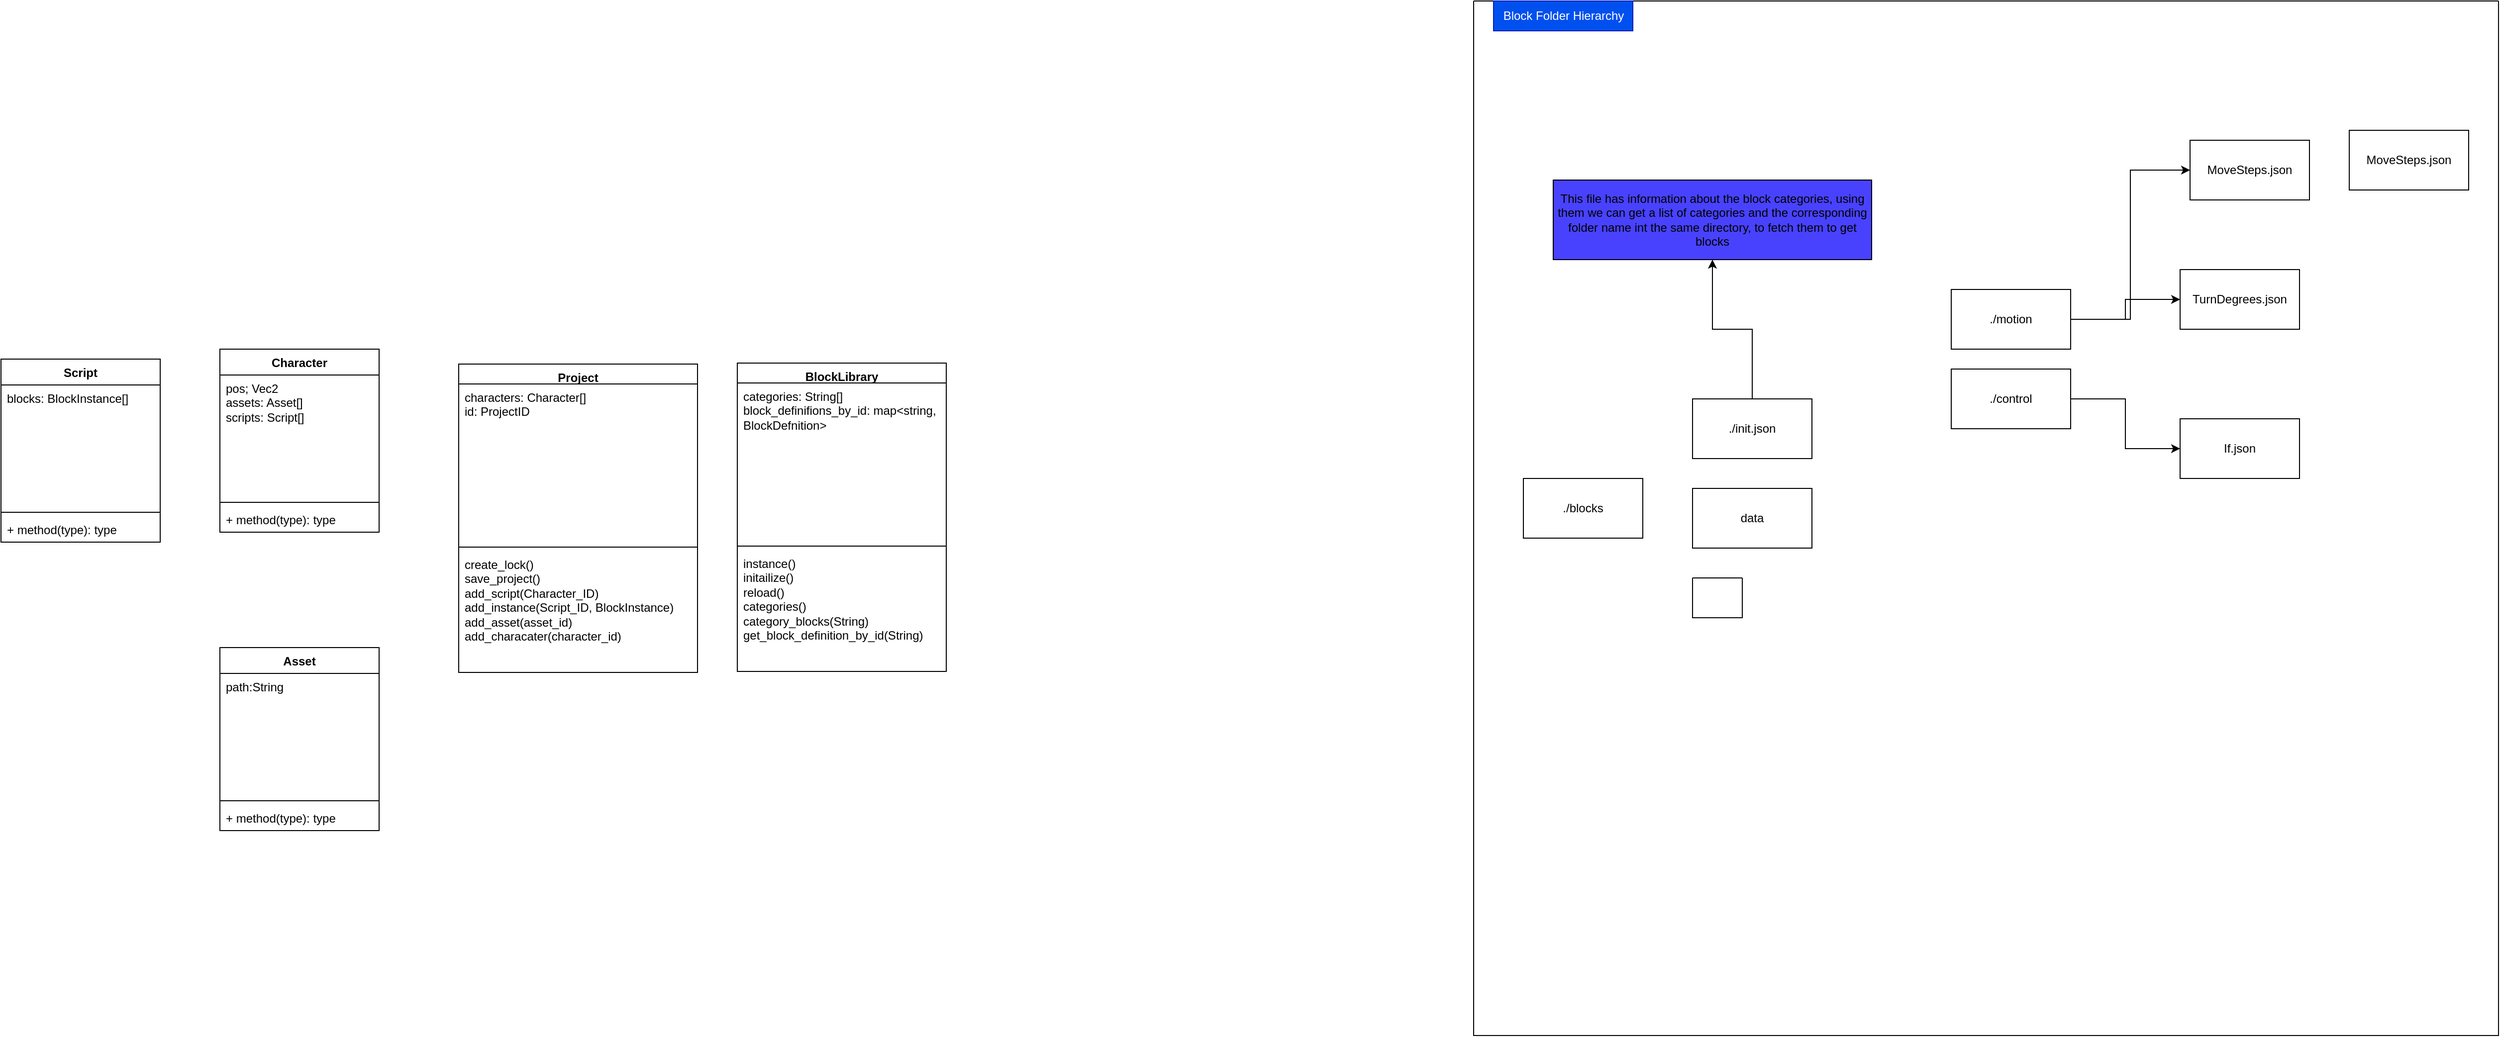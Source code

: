 <mxfile version="26.0.16">
  <diagram name="Page-1" id="j0KiJfuzZCssB-MRM7Cl">
    <mxGraphModel dx="2622" dy="1255" grid="1" gridSize="10" guides="1" tooltips="1" connect="1" arrows="1" fold="1" page="0" pageScale="1" pageWidth="850" pageHeight="1100" math="0" shadow="0">
      <root>
        <mxCell id="0" />
        <mxCell id="1" parent="0" />
        <mxCell id="_hS-4gmbDoJe5aBay4XO-9" value="BlockLibrary&lt;div&gt;&lt;br&gt;&lt;/div&gt;" style="swimlane;fontStyle=1;align=center;verticalAlign=top;childLayout=stackLayout;horizontal=1;startSize=20;horizontalStack=0;resizeParent=1;resizeParentMax=0;resizeLast=0;collapsible=1;marginBottom=0;whiteSpace=wrap;html=1;" parent="1" vertex="1">
          <mxGeometry x="-210" y="4" width="210" height="310" as="geometry" />
        </mxCell>
        <mxCell id="_hS-4gmbDoJe5aBay4XO-10" value="categories: String[]&lt;div&gt;block_definifions_by_id: map&amp;lt;string, BlockDefnition&amp;gt;&lt;/div&gt;" style="text;strokeColor=none;fillColor=none;align=left;verticalAlign=top;spacingLeft=4;spacingRight=4;overflow=hidden;rotatable=0;points=[[0,0.5],[1,0.5]];portConstraint=eastwest;whiteSpace=wrap;html=1;" parent="_hS-4gmbDoJe5aBay4XO-9" vertex="1">
          <mxGeometry y="20" width="210" height="160" as="geometry" />
        </mxCell>
        <mxCell id="_hS-4gmbDoJe5aBay4XO-11" value="" style="line;strokeWidth=1;fillColor=none;align=left;verticalAlign=middle;spacingTop=-1;spacingLeft=3;spacingRight=3;rotatable=0;labelPosition=right;points=[];portConstraint=eastwest;strokeColor=inherit;" parent="_hS-4gmbDoJe5aBay4XO-9" vertex="1">
          <mxGeometry y="180" width="210" height="8" as="geometry" />
        </mxCell>
        <mxCell id="_hS-4gmbDoJe5aBay4XO-12" value="instance()&lt;br&gt;initailize()&lt;div&gt;reload()&lt;br&gt;categories()&lt;/div&gt;&lt;div&gt;category_blocks(String)&lt;/div&gt;&lt;div&gt;get_block_definition_by_id(String)&lt;/div&gt;" style="text;strokeColor=none;fillColor=none;align=left;verticalAlign=top;spacingLeft=4;spacingRight=4;overflow=hidden;rotatable=0;points=[[0,0.5],[1,0.5]];portConstraint=eastwest;whiteSpace=wrap;html=1;" parent="_hS-4gmbDoJe5aBay4XO-9" vertex="1">
          <mxGeometry y="188" width="210" height="122" as="geometry" />
        </mxCell>
        <mxCell id="_hS-4gmbDoJe5aBay4XO-33" value="" style="swimlane;startSize=0;" parent="1" vertex="1">
          <mxGeometry x="530" y="-360" width="1030" height="1040" as="geometry">
            <mxRectangle x="530" y="-340" width="50" height="40" as="alternateBounds" />
          </mxGeometry>
        </mxCell>
        <mxCell id="_hS-4gmbDoJe5aBay4XO-22" value="This file has information about the block categories, using them we can get a list of categories and the corresponding folder name int the same directory, to fetch them to get blocks" style="rounded=0;whiteSpace=wrap;html=1;fillColor=#4842FF;" parent="_hS-4gmbDoJe5aBay4XO-33" vertex="1">
          <mxGeometry x="80" y="180" width="320" height="80" as="geometry" />
        </mxCell>
        <mxCell id="_hS-4gmbDoJe5aBay4XO-21" value="./init.json" style="rounded=0;whiteSpace=wrap;html=1;" parent="_hS-4gmbDoJe5aBay4XO-33" vertex="1">
          <mxGeometry x="220" y="400" width="120" height="60" as="geometry" />
        </mxCell>
        <mxCell id="_hS-4gmbDoJe5aBay4XO-23" style="edgeStyle=orthogonalEdgeStyle;rounded=0;orthogonalLoop=1;jettySize=auto;html=1;entryX=0.5;entryY=1;entryDx=0;entryDy=0;" parent="_hS-4gmbDoJe5aBay4XO-33" source="_hS-4gmbDoJe5aBay4XO-21" target="_hS-4gmbDoJe5aBay4XO-22" edge="1">
          <mxGeometry relative="1" as="geometry" />
        </mxCell>
        <mxCell id="_hS-4gmbDoJe5aBay4XO-24" value="MoveSteps&lt;span style=&quot;color: rgba(0, 0, 0, 0); font-family: monospace; font-size: 0px; text-align: start; text-wrap: nowrap;&quot;&gt;%3CmxGraphModel%3E%3Croot%3E%3CmxCell%20id%3D%220%22%2F%3E%3CmxCell%20id%3D%221%22%20parent%3D%220%22%2F%3E%3CmxCell%20id%3D%222%22%20value%3D%22.%2F%26lt%3Bspan%20style%3D%26quot%3Bcolor%3A%20rgba(0%2C%200%2C%200%2C%200)%3B%20font-family%3A%20monospace%3B%20font-size%3A%200px%3B%20text-align%3A%20start%3B%20text-wrap%3A%20nowrap%3B%26quot%3B%26gt%3B%253CmxGraphModel%253E%253Croot%253E%253CmxCell%2520id%253D%25220%2522%252F%253E%253CmxCell%2520id%253D%25221%2522%2520parent%253D%25220%2522%252F%253E%253CmxCell%2520id%253D%25222%2522%2520value%253D%2522.%252Fblocks%2522%2520style%253D%2522rounded%253D0%253BwhiteSpace%253Dwrap%253Bhtml%253D1%253B%2522%2520vertex%253D%25221%2522%2520parent%253D%25221%2522%253E%253CmxGeometry%2520x%253D%2522640%2522%2520y%253D%2522130%2522%2520width%253D%2522120%2522%2520height%253D%252260%2522%2520as%253D%2522geometry%2522%252F%253E%253C%252FmxCell%253E%253C%252Froot%253E%253C%252FmxGraphModel%253E%26lt%3B%2Fspan%26gt%3Bmotion%22%20style%3D%22rounded%3D0%3BwhiteSpace%3Dwrap%3Bhtml%3D1%3B%22%20vertex%3D%221%22%20parent%3D%221%22%3E%3CmxGeometry%20x%3D%22810%22%20y%3D%22130%22%20width%3D%22120%22%20height%3D%2260%22%20as%3D%22geometry%22%2F%3E%3C%2FmxCell%3E%3C%2Froot%3E%3C%2FmxGraphModel%3E&lt;/span&gt;.json" style="rounded=0;whiteSpace=wrap;html=1;" parent="_hS-4gmbDoJe5aBay4XO-33" vertex="1">
          <mxGeometry x="720" y="140" width="120" height="60" as="geometry" />
        </mxCell>
        <mxCell id="_hS-4gmbDoJe5aBay4XO-19" value="./&lt;span style=&quot;color: rgba(0, 0, 0, 0); font-family: monospace; font-size: 0px; text-align: start; text-wrap: nowrap;&quot;&gt;%3CmxGraphModel%3E%3Croot%3E%3CmxCell%20id%3D%220%22%2F%3E%3CmxCell%20id%3D%221%22%20parent%3D%220%22%2F%3E%3CmxCell%20id%3D%222%22%20value%3D%22.%2Fblocks%22%20style%3D%22rounded%3D0%3BwhiteSpace%3Dwrap%3Bhtml%3D1%3B%22%20vertex%3D%221%22%20parent%3D%221%22%3E%3CmxGeometry%20x%3D%22640%22%20y%3D%22130%22%20width%3D%22120%22%20height%3D%2260%22%20as%3D%22geometry%22%2F%3E%3C%2FmxCell%3E%3C%2Froot%3E%3C%2FmxGraphModel%3E&lt;/span&gt;motion" style="rounded=0;whiteSpace=wrap;html=1;" parent="_hS-4gmbDoJe5aBay4XO-33" vertex="1">
          <mxGeometry x="480" y="290" width="120" height="60" as="geometry" />
        </mxCell>
        <mxCell id="_hS-4gmbDoJe5aBay4XO-25" style="edgeStyle=orthogonalEdgeStyle;rounded=0;orthogonalLoop=1;jettySize=auto;html=1;entryX=0;entryY=0.5;entryDx=0;entryDy=0;" parent="_hS-4gmbDoJe5aBay4XO-33" source="_hS-4gmbDoJe5aBay4XO-19" target="_hS-4gmbDoJe5aBay4XO-24" edge="1">
          <mxGeometry relative="1" as="geometry" />
        </mxCell>
        <mxCell id="_hS-4gmbDoJe5aBay4XO-26" value="TurnDegrees.json" style="rounded=0;whiteSpace=wrap;html=1;" parent="_hS-4gmbDoJe5aBay4XO-33" vertex="1">
          <mxGeometry x="710" y="270" width="120" height="60" as="geometry" />
        </mxCell>
        <mxCell id="_hS-4gmbDoJe5aBay4XO-27" style="edgeStyle=orthogonalEdgeStyle;rounded=0;orthogonalLoop=1;jettySize=auto;html=1;entryX=0;entryY=0.5;entryDx=0;entryDy=0;" parent="_hS-4gmbDoJe5aBay4XO-33" source="_hS-4gmbDoJe5aBay4XO-19" target="_hS-4gmbDoJe5aBay4XO-26" edge="1">
          <mxGeometry relative="1" as="geometry" />
        </mxCell>
        <mxCell id="_hS-4gmbDoJe5aBay4XO-28" value="If.json" style="rounded=0;whiteSpace=wrap;html=1;" parent="_hS-4gmbDoJe5aBay4XO-33" vertex="1">
          <mxGeometry x="710" y="420" width="120" height="60" as="geometry" />
        </mxCell>
        <mxCell id="_hS-4gmbDoJe5aBay4XO-20" value="./control" style="rounded=0;whiteSpace=wrap;html=1;" parent="_hS-4gmbDoJe5aBay4XO-33" vertex="1">
          <mxGeometry x="480" y="370" width="120" height="60" as="geometry" />
        </mxCell>
        <mxCell id="_hS-4gmbDoJe5aBay4XO-30" style="edgeStyle=orthogonalEdgeStyle;rounded=0;orthogonalLoop=1;jettySize=auto;html=1;entryX=0;entryY=0.5;entryDx=0;entryDy=0;" parent="_hS-4gmbDoJe5aBay4XO-33" source="_hS-4gmbDoJe5aBay4XO-20" target="_hS-4gmbDoJe5aBay4XO-28" edge="1">
          <mxGeometry relative="1" as="geometry" />
        </mxCell>
        <mxCell id="_hS-4gmbDoJe5aBay4XO-18" value="./blocks" style="rounded=0;whiteSpace=wrap;html=1;" parent="_hS-4gmbDoJe5aBay4XO-33" vertex="1">
          <mxGeometry x="50" y="480" width="120" height="60" as="geometry" />
        </mxCell>
        <mxCell id="_hS-4gmbDoJe5aBay4XO-32" value="Block Folder Hierarchy" style="text;html=1;align=center;verticalAlign=middle;resizable=0;points=[];autosize=1;strokeColor=#001DBC;fillColor=#0050ef;fontColor=#ffffff;" parent="_hS-4gmbDoJe5aBay4XO-33" vertex="1">
          <mxGeometry x="20" width="140" height="30" as="geometry" />
        </mxCell>
        <mxCell id="_hS-4gmbDoJe5aBay4XO-34" value="MoveSteps&lt;span style=&quot;color: rgba(0, 0, 0, 0); font-family: monospace; font-size: 0px; text-align: start; text-wrap: nowrap;&quot;&gt;%3CmxGraphModel%3E%3Croot%3E%3CmxCell%20id%3D%220%22%2F%3E%3CmxCell%20id%3D%221%22%20parent%3D%220%22%2F%3E%3CmxCell%20id%3D%222%22%20value%3D%22.%2F%26lt%3Bspan%20style%3D%26quot%3Bcolor%3A%20rgba(0%2C%200%2C%200%2C%200)%3B%20font-family%3A%20monospace%3B%20font-size%3A%200px%3B%20text-align%3A%20start%3B%20text-wrap%3A%20nowrap%3B%26quot%3B%26gt%3B%253CmxGraphModel%253E%253Croot%253E%253CmxCell%2520id%253D%25220%2522%252F%253E%253CmxCell%2520id%253D%25221%2522%2520parent%253D%25220%2522%252F%253E%253CmxCell%2520id%253D%25222%2522%2520value%253D%2522.%252Fblocks%2522%2520style%253D%2522rounded%253D0%253BwhiteSpace%253Dwrap%253Bhtml%253D1%253B%2522%2520vertex%253D%25221%2522%2520parent%253D%25221%2522%253E%253CmxGeometry%2520x%253D%2522640%2522%2520y%253D%2522130%2522%2520width%253D%2522120%2522%2520height%253D%252260%2522%2520as%253D%2522geometry%2522%252F%253E%253C%252FmxCell%253E%253C%252Froot%253E%253C%252FmxGraphModel%253E%26lt%3B%2Fspan%26gt%3Bmotion%22%20style%3D%22rounded%3D0%3BwhiteSpace%3Dwrap%3Bhtml%3D1%3B%22%20vertex%3D%221%22%20parent%3D%221%22%3E%3CmxGeometry%20x%3D%22810%22%20y%3D%22130%22%20width%3D%22120%22%20height%3D%2260%22%20as%3D%22geometry%22%2F%3E%3C%2FmxCell%3E%3C%2Froot%3E%3C%2FmxGraphModel%3E&lt;/span&gt;.json" style="rounded=0;whiteSpace=wrap;html=1;" parent="_hS-4gmbDoJe5aBay4XO-33" vertex="1">
          <mxGeometry x="880" y="130" width="120" height="60" as="geometry" />
        </mxCell>
        <mxCell id="yoZ5id3EdHScroARiDFy-1" value="data" style="rounded=0;whiteSpace=wrap;html=1;" parent="_hS-4gmbDoJe5aBay4XO-33" vertex="1">
          <mxGeometry x="220" y="490" width="120" height="60" as="geometry" />
        </mxCell>
        <mxCell id="yoZ5id3EdHScroARiDFy-8" value="" style="swimlane;startSize=0;" parent="_hS-4gmbDoJe5aBay4XO-33" vertex="1" collapsed="1">
          <mxGeometry x="220" y="580" width="50" height="40" as="geometry">
            <mxRectangle x="220" y="580" width="770" height="460" as="alternateBounds" />
          </mxGeometry>
        </mxCell>
        <mxCell id="yoZ5id3EdHScroARiDFy-3" value="MoveSteps&lt;span style=&quot;color: rgba(0, 0, 0, 0); font-family: monospace; font-size: 0px; text-align: start; text-wrap: nowrap;&quot;&gt;%3CmxGraphModel%3E%3Croot%3E%3CmxCell%20id%3D%220%22%2F%3E%3CmxCell%20id%3D%221%22%20parent%3D%220%22%2F%3E%3CmxCell%20id%3D%222%22%20value%3D%22.%2F%26lt%3Bspan%20style%3D%26quot%3Bcolor%3A%20rgba(0%2C%200%2C%200%2C%200)%3B%20font-family%3A%20monospace%3B%20font-size%3A%200px%3B%20text-align%3A%20start%3B%20text-wrap%3A%20nowrap%3B%26quot%3B%26gt%3B%253CmxGraphModel%253E%253Croot%253E%253CmxCell%2520id%253D%25220%2522%252F%253E%253CmxCell%2520id%253D%25221%2522%2520parent%253D%25220%2522%252F%253E%253CmxCell%2520id%253D%25222%2522%2520value%253D%2522.%252Fblocks%2522%2520style%253D%2522rounded%253D0%253BwhiteSpace%253Dwrap%253Bhtml%253D1%253B%2522%2520vertex%253D%25221%2522%2520parent%253D%25221%2522%253E%253CmxGeometry%2520x%253D%2522640%2522%2520y%253D%2522130%2522%2520width%253D%2522120%2522%2520height%253D%252260%2522%2520as%253D%2522geometry%2522%252F%253E%253C%252FmxCell%253E%253C%252Froot%253E%253C%252FmxGraphModel%253E%26lt%3B%2Fspan%26gt%3Bmotion%22%20style%3D%22rounded%3D0%3BwhiteSpace%3Dwrap%3Bhtml%3D1%3B%22%20vertex%3D%221%22%20parent%3D%221%22%3E%3CmxGeometry%20x%3D%22810%22%20y%3D%22130%22%20width%3D%22120%22%20height%3D%2260%22%20as%3D%22geometry%22%2F%3E%3C%2FmxCell%3E%3C%2Froot%3E%3C%2FmxGraphModel%3E&lt;/span&gt;.lua" style="rounded=0;whiteSpace=wrap;html=1;" parent="yoZ5id3EdHScroARiDFy-8" vertex="1">
          <mxGeometry x="480" y="30" width="120" height="60" as="geometry" />
        </mxCell>
        <mxCell id="yoZ5id3EdHScroARiDFy-5" value="TurnDegrees.lua" style="rounded=0;whiteSpace=wrap;html=1;" parent="yoZ5id3EdHScroARiDFy-8" vertex="1">
          <mxGeometry x="480" y="150" width="120" height="60" as="geometry" />
        </mxCell>
        <mxCell id="yoZ5id3EdHScroARiDFy-6" value="If.lua" style="rounded=0;whiteSpace=wrap;html=1;" parent="yoZ5id3EdHScroARiDFy-8" vertex="1">
          <mxGeometry x="480" y="300" width="120" height="60" as="geometry" />
        </mxCell>
        <mxCell id="yoZ5id3EdHScroARiDFy-7" value="./control" style="rounded=0;whiteSpace=wrap;html=1;" parent="yoZ5id3EdHScroARiDFy-8" vertex="1">
          <mxGeometry x="250" y="250" width="120" height="60" as="geometry" />
        </mxCell>
        <mxCell id="yoZ5id3EdHScroARiDFy-4" value="./&lt;span style=&quot;color: rgba(0, 0, 0, 0); font-family: monospace; font-size: 0px; text-align: start; text-wrap: nowrap;&quot;&gt;%3CmxGraphModel%3E%3Croot%3E%3CmxCell%20id%3D%220%22%2F%3E%3CmxCell%20id%3D%221%22%20parent%3D%220%22%2F%3E%3CmxCell%20id%3D%222%22%20value%3D%22.%2Fblocks%22%20style%3D%22rounded%3D0%3BwhiteSpace%3Dwrap%3Bhtml%3D1%3B%22%20vertex%3D%221%22%20parent%3D%221%22%3E%3CmxGeometry%20x%3D%22640%22%20y%3D%22130%22%20width%3D%22120%22%20height%3D%2260%22%20as%3D%22geometry%22%2F%3E%3C%2FmxCell%3E%3C%2Froot%3E%3C%2FmxGraphModel%3E&lt;/span&gt;motion" style="rounded=0;whiteSpace=wrap;html=1;" parent="yoZ5id3EdHScroARiDFy-8" vertex="1">
          <mxGeometry x="250" y="170" width="120" height="60" as="geometry" />
        </mxCell>
        <mxCell id="yoZ5id3EdHScroARiDFy-2" value="lua_code" style="rounded=0;whiteSpace=wrap;html=1;" parent="yoZ5id3EdHScroARiDFy-8" vertex="1">
          <mxGeometry y="30" width="120" height="60" as="geometry" />
        </mxCell>
        <mxCell id="xCO2DiY6SyWW8Tg87C9w-1" value="&lt;div&gt;Project&lt;/div&gt;" style="swimlane;fontStyle=1;align=center;verticalAlign=top;childLayout=stackLayout;horizontal=1;startSize=20;horizontalStack=0;resizeParent=1;resizeParentMax=0;resizeLast=0;collapsible=1;marginBottom=0;whiteSpace=wrap;html=1;" parent="1" vertex="1">
          <mxGeometry x="-490" y="5" width="240" height="310" as="geometry" />
        </mxCell>
        <mxCell id="xCO2DiY6SyWW8Tg87C9w-2" value="characters: Character[]&lt;div&gt;id: ProjectID&lt;/div&gt;&lt;div&gt;&lt;br&gt;&lt;/div&gt;" style="text;strokeColor=none;fillColor=none;align=left;verticalAlign=top;spacingLeft=4;spacingRight=4;overflow=hidden;rotatable=0;points=[[0,0.5],[1,0.5]];portConstraint=eastwest;whiteSpace=wrap;html=1;" parent="xCO2DiY6SyWW8Tg87C9w-1" vertex="1">
          <mxGeometry y="20" width="240" height="160" as="geometry" />
        </mxCell>
        <mxCell id="xCO2DiY6SyWW8Tg87C9w-3" value="" style="line;strokeWidth=1;fillColor=none;align=left;verticalAlign=middle;spacingTop=-1;spacingLeft=3;spacingRight=3;rotatable=0;labelPosition=right;points=[];portConstraint=eastwest;strokeColor=inherit;" parent="xCO2DiY6SyWW8Tg87C9w-1" vertex="1">
          <mxGeometry y="180" width="240" height="8" as="geometry" />
        </mxCell>
        <mxCell id="xCO2DiY6SyWW8Tg87C9w-4" value="create_lock()&lt;div&gt;save_project()&lt;/div&gt;&lt;div&gt;add_script(Character_ID)&lt;/div&gt;&lt;div&gt;add_instance(Script_ID, BlockInstance)&lt;/div&gt;&lt;div&gt;add_asset(asset_id)&lt;/div&gt;&lt;div&gt;add_characater(character_id)&lt;/div&gt;" style="text;strokeColor=none;fillColor=none;align=left;verticalAlign=top;spacingLeft=4;spacingRight=4;overflow=hidden;rotatable=0;points=[[0,0.5],[1,0.5]];portConstraint=eastwest;whiteSpace=wrap;html=1;" parent="xCO2DiY6SyWW8Tg87C9w-1" vertex="1">
          <mxGeometry y="188" width="240" height="122" as="geometry" />
        </mxCell>
        <mxCell id="hKvFRByy_93splakmUEB-1" value="Character" style="swimlane;fontStyle=1;align=center;verticalAlign=top;childLayout=stackLayout;horizontal=1;startSize=26;horizontalStack=0;resizeParent=1;resizeParentMax=0;resizeLast=0;collapsible=1;marginBottom=0;whiteSpace=wrap;html=1;" vertex="1" parent="1">
          <mxGeometry x="-730" y="-10" width="160" height="184" as="geometry" />
        </mxCell>
        <mxCell id="hKvFRByy_93splakmUEB-2" value="pos; Vec2&lt;div&gt;assets: Asset[]&lt;/div&gt;&lt;div&gt;scripts: Script[]&lt;/div&gt;" style="text;strokeColor=none;fillColor=none;align=left;verticalAlign=top;spacingLeft=4;spacingRight=4;overflow=hidden;rotatable=0;points=[[0,0.5],[1,0.5]];portConstraint=eastwest;whiteSpace=wrap;html=1;" vertex="1" parent="hKvFRByy_93splakmUEB-1">
          <mxGeometry y="26" width="160" height="124" as="geometry" />
        </mxCell>
        <mxCell id="hKvFRByy_93splakmUEB-3" value="" style="line;strokeWidth=1;fillColor=none;align=left;verticalAlign=middle;spacingTop=-1;spacingLeft=3;spacingRight=3;rotatable=0;labelPosition=right;points=[];portConstraint=eastwest;strokeColor=inherit;" vertex="1" parent="hKvFRByy_93splakmUEB-1">
          <mxGeometry y="150" width="160" height="8" as="geometry" />
        </mxCell>
        <mxCell id="hKvFRByy_93splakmUEB-4" value="+ method(type): type" style="text;strokeColor=none;fillColor=none;align=left;verticalAlign=top;spacingLeft=4;spacingRight=4;overflow=hidden;rotatable=0;points=[[0,0.5],[1,0.5]];portConstraint=eastwest;whiteSpace=wrap;html=1;" vertex="1" parent="hKvFRByy_93splakmUEB-1">
          <mxGeometry y="158" width="160" height="26" as="geometry" />
        </mxCell>
        <mxCell id="hKvFRByy_93splakmUEB-5" value="Script" style="swimlane;fontStyle=1;align=center;verticalAlign=top;childLayout=stackLayout;horizontal=1;startSize=26;horizontalStack=0;resizeParent=1;resizeParentMax=0;resizeLast=0;collapsible=1;marginBottom=0;whiteSpace=wrap;html=1;" vertex="1" parent="1">
          <mxGeometry x="-950" width="160" height="184" as="geometry" />
        </mxCell>
        <mxCell id="hKvFRByy_93splakmUEB-6" value="blocks: BlockInstance[]" style="text;strokeColor=none;fillColor=none;align=left;verticalAlign=top;spacingLeft=4;spacingRight=4;overflow=hidden;rotatable=0;points=[[0,0.5],[1,0.5]];portConstraint=eastwest;whiteSpace=wrap;html=1;" vertex="1" parent="hKvFRByy_93splakmUEB-5">
          <mxGeometry y="26" width="160" height="124" as="geometry" />
        </mxCell>
        <mxCell id="hKvFRByy_93splakmUEB-7" value="" style="line;strokeWidth=1;fillColor=none;align=left;verticalAlign=middle;spacingTop=-1;spacingLeft=3;spacingRight=3;rotatable=0;labelPosition=right;points=[];portConstraint=eastwest;strokeColor=inherit;" vertex="1" parent="hKvFRByy_93splakmUEB-5">
          <mxGeometry y="150" width="160" height="8" as="geometry" />
        </mxCell>
        <mxCell id="hKvFRByy_93splakmUEB-8" value="+ method(type): type" style="text;strokeColor=none;fillColor=none;align=left;verticalAlign=top;spacingLeft=4;spacingRight=4;overflow=hidden;rotatable=0;points=[[0,0.5],[1,0.5]];portConstraint=eastwest;whiteSpace=wrap;html=1;" vertex="1" parent="hKvFRByy_93splakmUEB-5">
          <mxGeometry y="158" width="160" height="26" as="geometry" />
        </mxCell>
        <mxCell id="hKvFRByy_93splakmUEB-9" value="Asset" style="swimlane;fontStyle=1;align=center;verticalAlign=top;childLayout=stackLayout;horizontal=1;startSize=26;horizontalStack=0;resizeParent=1;resizeParentMax=0;resizeLast=0;collapsible=1;marginBottom=0;whiteSpace=wrap;html=1;" vertex="1" parent="1">
          <mxGeometry x="-730" y="290" width="160" height="184" as="geometry" />
        </mxCell>
        <mxCell id="hKvFRByy_93splakmUEB-10" value="path:String" style="text;strokeColor=none;fillColor=none;align=left;verticalAlign=top;spacingLeft=4;spacingRight=4;overflow=hidden;rotatable=0;points=[[0,0.5],[1,0.5]];portConstraint=eastwest;whiteSpace=wrap;html=1;" vertex="1" parent="hKvFRByy_93splakmUEB-9">
          <mxGeometry y="26" width="160" height="124" as="geometry" />
        </mxCell>
        <mxCell id="hKvFRByy_93splakmUEB-11" value="" style="line;strokeWidth=1;fillColor=none;align=left;verticalAlign=middle;spacingTop=-1;spacingLeft=3;spacingRight=3;rotatable=0;labelPosition=right;points=[];portConstraint=eastwest;strokeColor=inherit;" vertex="1" parent="hKvFRByy_93splakmUEB-9">
          <mxGeometry y="150" width="160" height="8" as="geometry" />
        </mxCell>
        <mxCell id="hKvFRByy_93splakmUEB-12" value="+ method(type): type" style="text;strokeColor=none;fillColor=none;align=left;verticalAlign=top;spacingLeft=4;spacingRight=4;overflow=hidden;rotatable=0;points=[[0,0.5],[1,0.5]];portConstraint=eastwest;whiteSpace=wrap;html=1;" vertex="1" parent="hKvFRByy_93splakmUEB-9">
          <mxGeometry y="158" width="160" height="26" as="geometry" />
        </mxCell>
      </root>
    </mxGraphModel>
  </diagram>
</mxfile>
